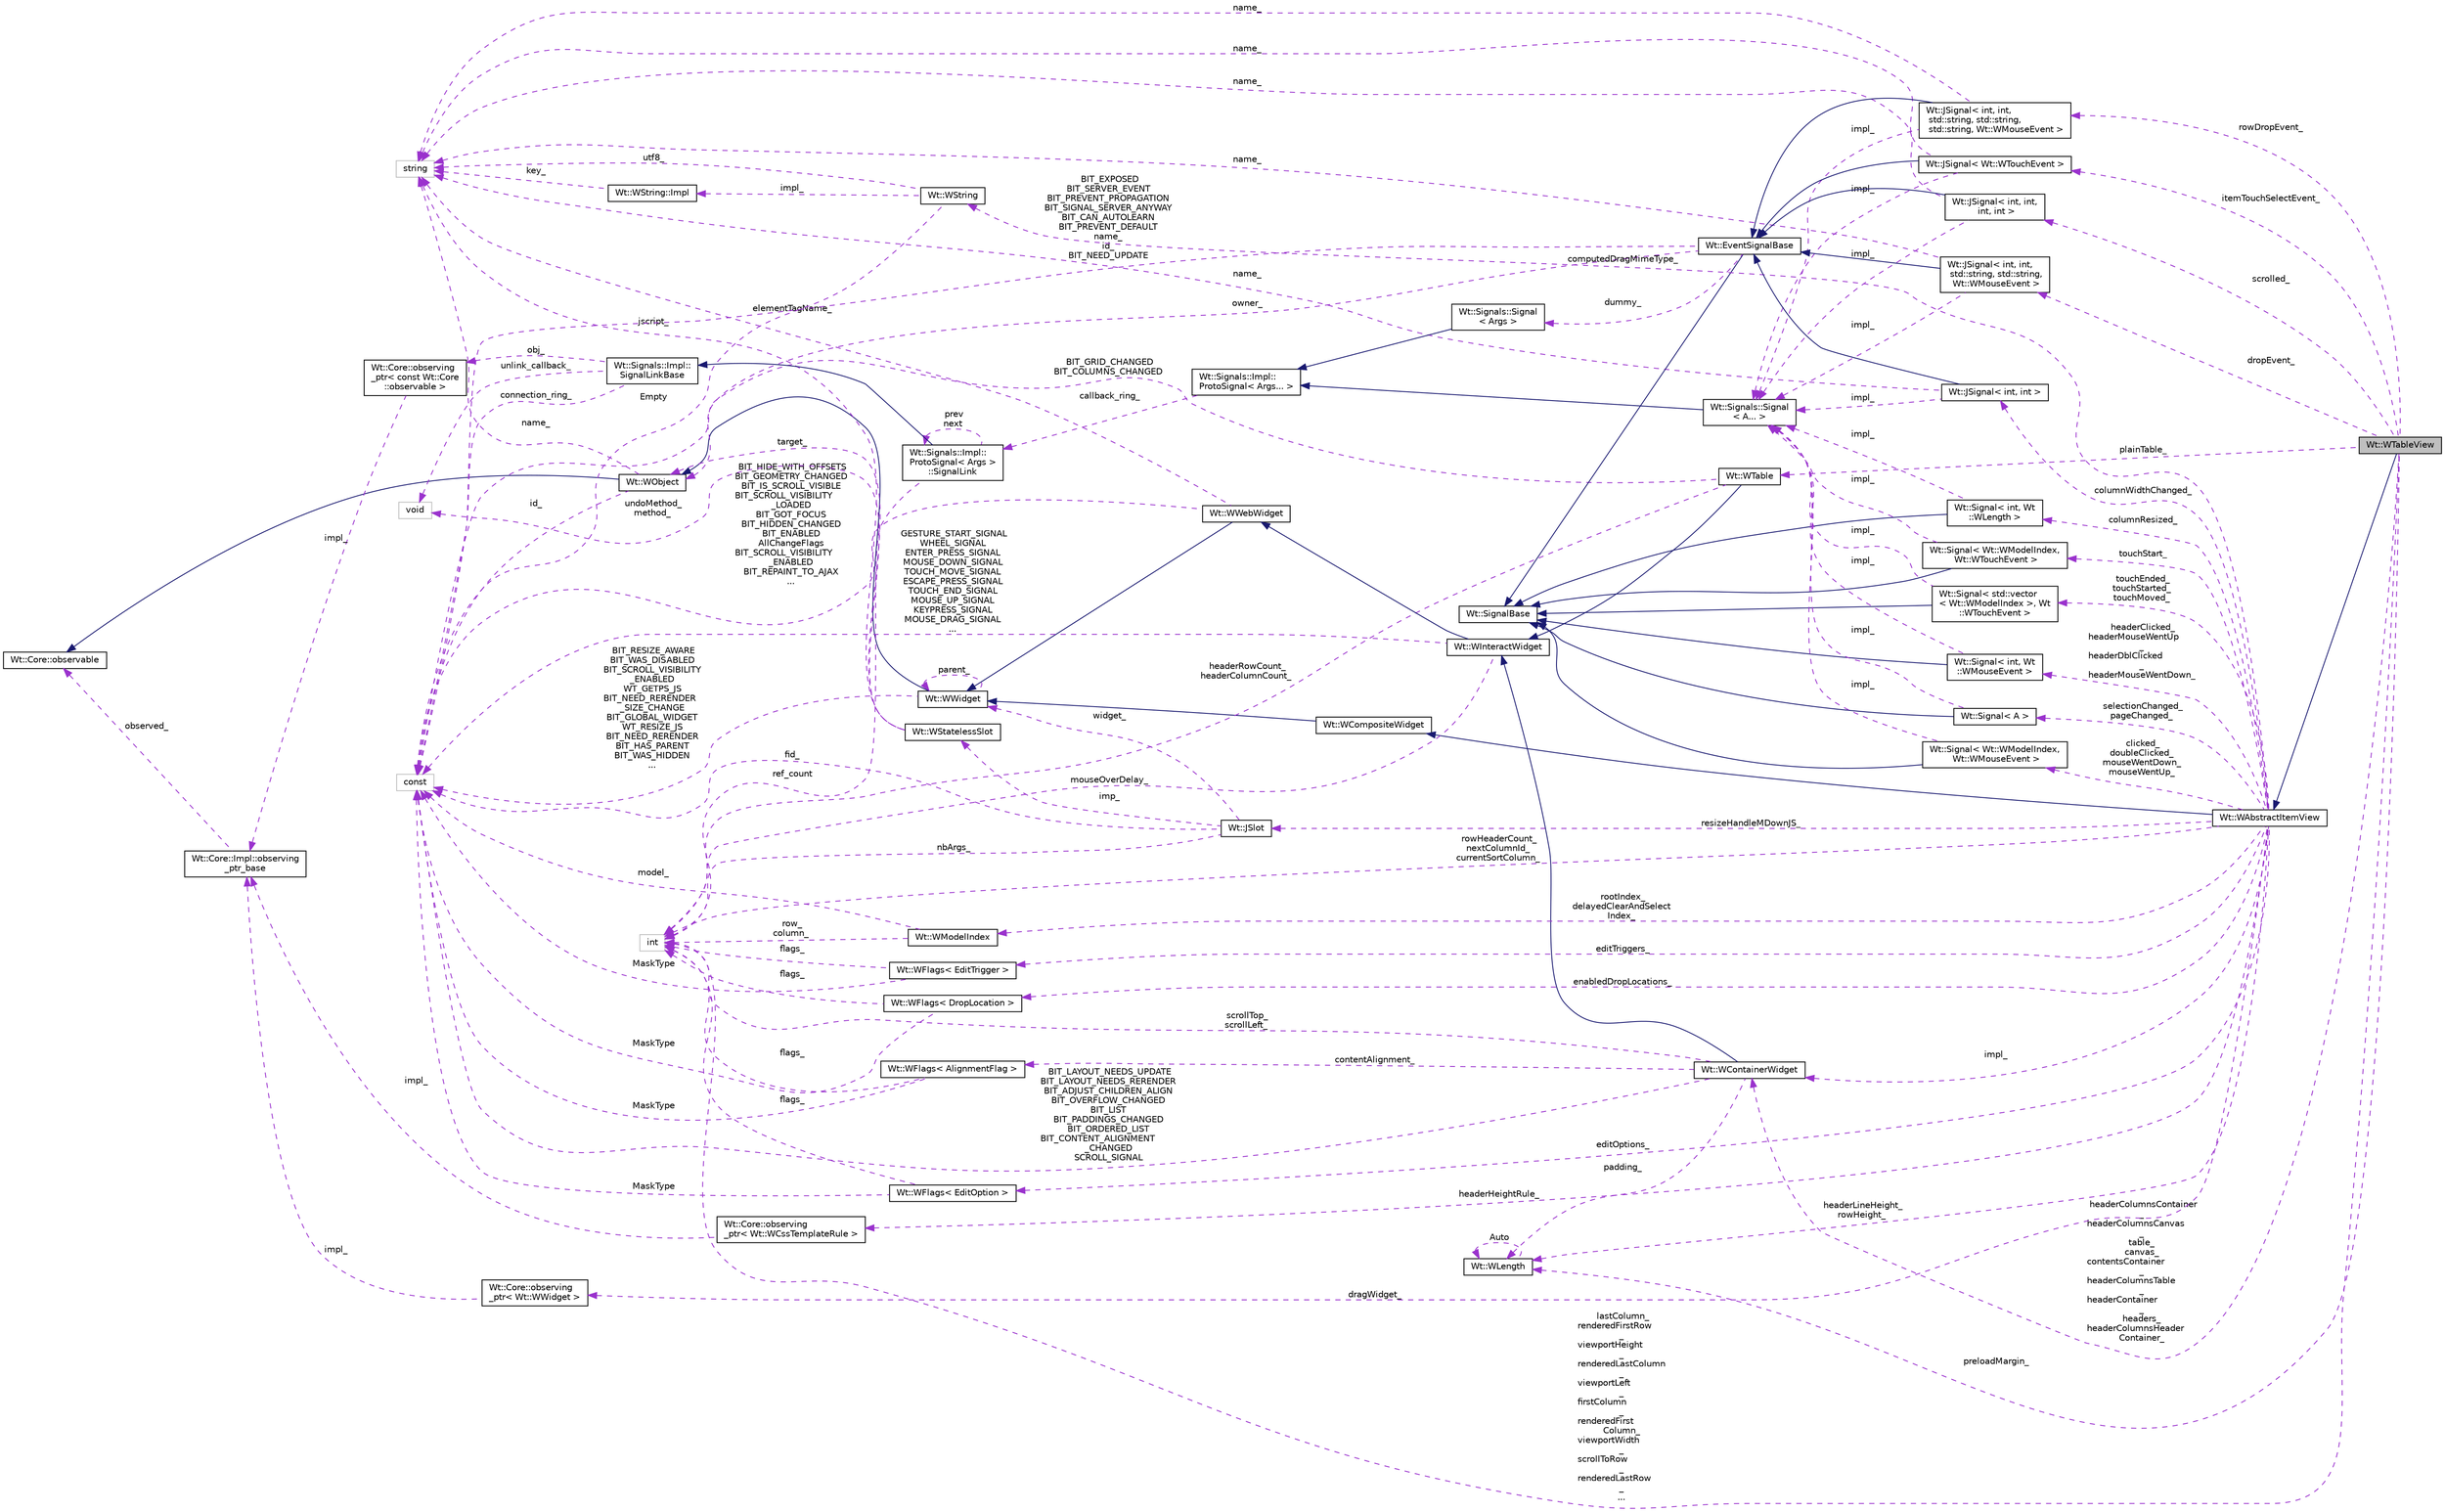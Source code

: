 digraph "Wt::WTableView"
{
 // LATEX_PDF_SIZE
  edge [fontname="Helvetica",fontsize="10",labelfontname="Helvetica",labelfontsize="10"];
  node [fontname="Helvetica",fontsize="10",shape=record];
  rankdir="LR";
  Node1 [label="Wt::WTableView",height=0.2,width=0.4,color="black", fillcolor="grey75", style="filled", fontcolor="black",tooltip="An MVC View widget for tabular data."];
  Node2 -> Node1 [dir="back",color="midnightblue",fontsize="10",style="solid",fontname="Helvetica"];
  Node2 [label="Wt::WAbstractItemView",height=0.2,width=0.4,color="black", fillcolor="white", style="filled",URL="$classWt_1_1WAbstractItemView.html",tooltip="An abstract base class for item Views."];
  Node3 -> Node2 [dir="back",color="midnightblue",fontsize="10",style="solid",fontname="Helvetica"];
  Node3 [label="Wt::WCompositeWidget",height=0.2,width=0.4,color="black", fillcolor="white", style="filled",URL="$classWt_1_1WCompositeWidget.html",tooltip="A widget that hides the implementation of composite widgets."];
  Node4 -> Node3 [dir="back",color="midnightblue",fontsize="10",style="solid",fontname="Helvetica"];
  Node4 [label="Wt::WWidget",height=0.2,width=0.4,color="black", fillcolor="white", style="filled",URL="$classWt_1_1WWidget.html",tooltip="The abstract base class for a user-interface component."];
  Node5 -> Node4 [dir="back",color="midnightblue",fontsize="10",style="solid",fontname="Helvetica"];
  Node5 [label="Wt::WObject",height=0.2,width=0.4,color="black", fillcolor="white", style="filled",URL="$classWt_1_1WObject.html",tooltip="A base class for objects that participate in the signal/slot system."];
  Node6 -> Node5 [dir="back",color="midnightblue",fontsize="10",style="solid",fontname="Helvetica"];
  Node6 [label="Wt::Core::observable",height=0.2,width=0.4,color="black", fillcolor="white", style="filled",URL="$classWt_1_1Core_1_1observable.html",tooltip="A base class for objects whose life-time can be tracked."];
  Node7 -> Node5 [dir="back",color="darkorchid3",fontsize="10",style="dashed",label=" name_" ,fontname="Helvetica"];
  Node7 [label="string",height=0.2,width=0.4,color="grey75", fillcolor="white", style="filled",tooltip=" "];
  Node8 -> Node5 [dir="back",color="darkorchid3",fontsize="10",style="dashed",label=" id_" ,fontname="Helvetica"];
  Node8 [label="const",height=0.2,width=0.4,color="grey75", fillcolor="white", style="filled",tooltip=" "];
  Node4 -> Node4 [dir="back",color="darkorchid3",fontsize="10",style="dashed",label=" parent_" ,fontname="Helvetica"];
  Node8 -> Node4 [dir="back",color="darkorchid3",fontsize="10",style="dashed",label=" BIT_RESIZE_AWARE\nBIT_WAS_DISABLED\nBIT_SCROLL_VISIBILITY\l_ENABLED\nWT_GETPS_JS\nBIT_NEED_RERENDER\l_SIZE_CHANGE\nBIT_GLOBAL_WIDGET\nWT_RESIZE_JS\nBIT_NEED_RERENDER\nBIT_HAS_PARENT\nBIT_WAS_HIDDEN\n..." ,fontname="Helvetica"];
  Node9 -> Node2 [dir="back",color="darkorchid3",fontsize="10",style="dashed",label=" selectionChanged_\npageChanged_" ,fontname="Helvetica"];
  Node9 [label="Wt::Signal\< A \>",height=0.2,width=0.4,color="black", fillcolor="white", style="filled",URL="$classWt_1_1Signal.html",tooltip="A signal that propagates events to listeners."];
  Node10 -> Node9 [dir="back",color="midnightblue",fontsize="10",style="solid",fontname="Helvetica"];
  Node10 [label="Wt::SignalBase",height=0.2,width=0.4,color="black", fillcolor="white", style="filled",URL="$classWt_1_1SignalBase.html",tooltip="Abstract base class of a signal."];
  Node11 -> Node9 [dir="back",color="darkorchid3",fontsize="10",style="dashed",label=" impl_" ,fontname="Helvetica"];
  Node11 [label="Wt::Signals::Signal\l\< A... \>",height=0.2,width=0.4,color="black", fillcolor="white", style="filled",URL="$structWt_1_1Signals_1_1Signal.html",tooltip=" "];
  Node12 -> Node11 [dir="back",color="midnightblue",fontsize="10",style="solid",fontname="Helvetica"];
  Node12 [label="Wt::Signals::Impl::\lProtoSignal\< Args... \>",height=0.2,width=0.4,color="black", fillcolor="white", style="filled",URL="$classWt_1_1Signals_1_1Impl_1_1ProtoSignal.html",tooltip=" "];
  Node13 -> Node12 [dir="back",color="darkorchid3",fontsize="10",style="dashed",label=" callback_ring_" ,fontname="Helvetica"];
  Node13 [label="Wt::Signals::Impl::\lProtoSignal\< Args \>\l::SignalLink",height=0.2,width=0.4,color="black", fillcolor="white", style="filled",URL="$structWt_1_1Signals_1_1Impl_1_1ProtoSignal_1_1SignalLink.html",tooltip=" "];
  Node14 -> Node13 [dir="back",color="midnightblue",fontsize="10",style="solid",fontname="Helvetica"];
  Node14 [label="Wt::Signals::Impl::\lSignalLinkBase",height=0.2,width=0.4,color="black", fillcolor="white", style="filled",URL="$classWt_1_1Signals_1_1Impl_1_1SignalLinkBase.html",tooltip=" "];
  Node15 -> Node14 [dir="back",color="darkorchid3",fontsize="10",style="dashed",label=" unlink_callback_" ,fontname="Helvetica"];
  Node15 [label="void",height=0.2,width=0.4,color="grey75", fillcolor="white", style="filled",tooltip=" "];
  Node16 -> Node14 [dir="back",color="darkorchid3",fontsize="10",style="dashed",label=" obj_" ,fontname="Helvetica"];
  Node16 [label="Wt::Core::observing\l_ptr\< const Wt::Core\l::observable \>",height=0.2,width=0.4,color="black", fillcolor="white", style="filled",URL="$classWt_1_1Core_1_1observing__ptr.html",tooltip=" "];
  Node17 -> Node16 [dir="back",color="darkorchid3",fontsize="10",style="dashed",label=" impl_" ,fontname="Helvetica"];
  Node17 [label="Wt::Core::Impl::observing\l_ptr_base",height=0.2,width=0.4,color="black", fillcolor="white", style="filled",URL="$structWt_1_1Core_1_1Impl_1_1observing__ptr__base.html",tooltip=" "];
  Node6 -> Node17 [dir="back",color="darkorchid3",fontsize="10",style="dashed",label=" observed_" ,fontname="Helvetica"];
  Node8 -> Node14 [dir="back",color="darkorchid3",fontsize="10",style="dashed",label=" connection_ring_" ,fontname="Helvetica"];
  Node18 -> Node13 [dir="back",color="darkorchid3",fontsize="10",style="dashed",label=" ref_count" ,fontname="Helvetica"];
  Node18 [label="int",height=0.2,width=0.4,color="grey75", fillcolor="white", style="filled",tooltip=" "];
  Node13 -> Node13 [dir="back",color="darkorchid3",fontsize="10",style="dashed",label=" prev\nnext" ,fontname="Helvetica"];
  Node19 -> Node2 [dir="back",color="darkorchid3",fontsize="10",style="dashed",label=" resizeHandleMDownJS_" ,fontname="Helvetica"];
  Node19 [label="Wt::JSlot",height=0.2,width=0.4,color="black", fillcolor="white", style="filled",URL="$classWt_1_1JSlot.html",tooltip="A slot that is only implemented in client side JavaScript code."];
  Node20 -> Node19 [dir="back",color="darkorchid3",fontsize="10",style="dashed",label=" imp_" ,fontname="Helvetica"];
  Node20 [label="Wt::WStatelessSlot",height=0.2,width=0.4,color="black", fillcolor="white", style="filled",URL="$classWt_1_1WStatelessSlot.html",tooltip=" "];
  Node5 -> Node20 [dir="back",color="darkorchid3",fontsize="10",style="dashed",label=" target_" ,fontname="Helvetica"];
  Node15 -> Node20 [dir="back",color="darkorchid3",fontsize="10",style="dashed",label=" undoMethod_\nmethod_" ,fontname="Helvetica"];
  Node7 -> Node20 [dir="back",color="darkorchid3",fontsize="10",style="dashed",label=" jscript_" ,fontname="Helvetica"];
  Node18 -> Node19 [dir="back",color="darkorchid3",fontsize="10",style="dashed",label=" nbArgs_" ,fontname="Helvetica"];
  Node4 -> Node19 [dir="back",color="darkorchid3",fontsize="10",style="dashed",label=" widget_" ,fontname="Helvetica"];
  Node8 -> Node19 [dir="back",color="darkorchid3",fontsize="10",style="dashed",label=" fid_" ,fontname="Helvetica"];
  Node21 -> Node2 [dir="back",color="darkorchid3",fontsize="10",style="dashed",label=" impl_" ,fontname="Helvetica"];
  Node21 [label="Wt::WContainerWidget",height=0.2,width=0.4,color="black", fillcolor="white", style="filled",URL="$classWt_1_1WContainerWidget.html",tooltip="A widget that holds and manages child widgets."];
  Node22 -> Node21 [dir="back",color="midnightblue",fontsize="10",style="solid",fontname="Helvetica"];
  Node22 [label="Wt::WInteractWidget",height=0.2,width=0.4,color="black", fillcolor="white", style="filled",URL="$classWt_1_1WInteractWidget.html",tooltip="An abstract widget that can receive user-interface interaction."];
  Node23 -> Node22 [dir="back",color="midnightblue",fontsize="10",style="solid",fontname="Helvetica"];
  Node23 [label="Wt::WWebWidget",height=0.2,width=0.4,color="black", fillcolor="white", style="filled",URL="$classWt_1_1WWebWidget.html",tooltip="A base class for widgets with an HTML counterpart."];
  Node4 -> Node23 [dir="back",color="midnightblue",fontsize="10",style="solid",fontname="Helvetica"];
  Node7 -> Node23 [dir="back",color="darkorchid3",fontsize="10",style="dashed",label=" elementTagName_" ,fontname="Helvetica"];
  Node8 -> Node23 [dir="back",color="darkorchid3",fontsize="10",style="dashed",label=" BIT_HIDE_WITH_OFFSETS\nBIT_GEOMETRY_CHANGED\nBIT_IS_SCROLL_VISIBLE\nBIT_SCROLL_VISIBILITY\l_LOADED\nBIT_GOT_FOCUS\nBIT_HIDDEN_CHANGED\nBIT_ENABLED\nAllChangeFlags\nBIT_SCROLL_VISIBILITY\l_ENABLED\nBIT_REPAINT_TO_AJAX\n..." ,fontname="Helvetica"];
  Node18 -> Node22 [dir="back",color="darkorchid3",fontsize="10",style="dashed",label=" mouseOverDelay_" ,fontname="Helvetica"];
  Node8 -> Node22 [dir="back",color="darkorchid3",fontsize="10",style="dashed",label=" GESTURE_START_SIGNAL\nWHEEL_SIGNAL\nENTER_PRESS_SIGNAL\nMOUSE_DOWN_SIGNAL\nTOUCH_MOVE_SIGNAL\nESCAPE_PRESS_SIGNAL\nTOUCH_END_SIGNAL\nMOUSE_UP_SIGNAL\nKEYPRESS_SIGNAL\nMOUSE_DRAG_SIGNAL\n..." ,fontname="Helvetica"];
  Node18 -> Node21 [dir="back",color="darkorchid3",fontsize="10",style="dashed",label=" scrollTop_\nscrollLeft_" ,fontname="Helvetica"];
  Node24 -> Node21 [dir="back",color="darkorchid3",fontsize="10",style="dashed",label=" contentAlignment_" ,fontname="Helvetica"];
  Node24 [label="Wt::WFlags\< AlignmentFlag \>",height=0.2,width=0.4,color="black", fillcolor="white", style="filled",URL="$classWt_1_1WFlags.html",tooltip=" "];
  Node18 -> Node24 [dir="back",color="darkorchid3",fontsize="10",style="dashed",label=" flags_" ,fontname="Helvetica"];
  Node8 -> Node24 [dir="back",color="darkorchid3",fontsize="10",style="dashed",label=" MaskType" ,fontname="Helvetica"];
  Node25 -> Node21 [dir="back",color="darkorchid3",fontsize="10",style="dashed",label=" padding_" ,fontname="Helvetica"];
  Node25 [label="Wt::WLength",height=0.2,width=0.4,color="black", fillcolor="white", style="filled",URL="$classWt_1_1WLength.html",tooltip="A value class that describes a CSS length."];
  Node25 -> Node25 [dir="back",color="darkorchid3",fontsize="10",style="dashed",label=" Auto" ,fontname="Helvetica"];
  Node8 -> Node21 [dir="back",color="darkorchid3",fontsize="10",style="dashed",label=" BIT_LAYOUT_NEEDS_UPDATE\nBIT_LAYOUT_NEEDS_RERENDER\nBIT_ADJUST_CHILDREN_ALIGN\nBIT_OVERFLOW_CHANGED\nBIT_LIST\nBIT_PADDINGS_CHANGED\nBIT_ORDERED_LIST\nBIT_CONTENT_ALIGNMENT\l_CHANGED\nSCROLL_SIGNAL" ,fontname="Helvetica"];
  Node26 -> Node2 [dir="back",color="darkorchid3",fontsize="10",style="dashed",label=" rootIndex_\ndelayedClearAndSelect\lIndex_" ,fontname="Helvetica"];
  Node26 [label="Wt::WModelIndex",height=0.2,width=0.4,color="black", fillcolor="white", style="filled",URL="$classWt_1_1WModelIndex.html",tooltip="A value class that describes an index to an item in a data model."];
  Node18 -> Node26 [dir="back",color="darkorchid3",fontsize="10",style="dashed",label=" row_\ncolumn_" ,fontname="Helvetica"];
  Node8 -> Node26 [dir="back",color="darkorchid3",fontsize="10",style="dashed",label=" model_" ,fontname="Helvetica"];
  Node27 -> Node2 [dir="back",color="darkorchid3",fontsize="10",style="dashed",label=" computedDragMimeType_" ,fontname="Helvetica"];
  Node27 [label="Wt::WString",height=0.2,width=0.4,color="black", fillcolor="white", style="filled",URL="$classWt_1_1WString.html",tooltip="A value class which describes a locale-aware unicode string."];
  Node28 -> Node27 [dir="back",color="darkorchid3",fontsize="10",style="dashed",label=" impl_" ,fontname="Helvetica"];
  Node28 [label="Wt::WString::Impl",height=0.2,width=0.4,color="black", fillcolor="white", style="filled",URL="$structWt_1_1WString_1_1Impl.html",tooltip=" "];
  Node7 -> Node28 [dir="back",color="darkorchid3",fontsize="10",style="dashed",label=" key_" ,fontname="Helvetica"];
  Node7 -> Node27 [dir="back",color="darkorchid3",fontsize="10",style="dashed",label=" utf8_" ,fontname="Helvetica"];
  Node8 -> Node27 [dir="back",color="darkorchid3",fontsize="10",style="dashed",label=" Empty" ,fontname="Helvetica"];
  Node29 -> Node2 [dir="back",color="darkorchid3",fontsize="10",style="dashed",label=" editTriggers_" ,fontname="Helvetica"];
  Node29 [label="Wt::WFlags\< EditTrigger \>",height=0.2,width=0.4,color="black", fillcolor="white", style="filled",URL="$classWt_1_1WFlags.html",tooltip=" "];
  Node18 -> Node29 [dir="back",color="darkorchid3",fontsize="10",style="dashed",label=" flags_" ,fontname="Helvetica"];
  Node8 -> Node29 [dir="back",color="darkorchid3",fontsize="10",style="dashed",label=" MaskType" ,fontname="Helvetica"];
  Node30 -> Node2 [dir="back",color="darkorchid3",fontsize="10",style="dashed",label=" dragWidget_" ,fontname="Helvetica"];
  Node30 [label="Wt::Core::observing\l_ptr\< Wt::WWidget \>",height=0.2,width=0.4,color="black", fillcolor="white", style="filled",URL="$classWt_1_1Core_1_1observing__ptr.html",tooltip=" "];
  Node17 -> Node30 [dir="back",color="darkorchid3",fontsize="10",style="dashed",label=" impl_" ,fontname="Helvetica"];
  Node31 -> Node2 [dir="back",color="darkorchid3",fontsize="10",style="dashed",label=" clicked_\ndoubleClicked_\nmouseWentDown_\nmouseWentUp_" ,fontname="Helvetica"];
  Node31 [label="Wt::Signal\< Wt::WModelIndex,\l Wt::WMouseEvent \>",height=0.2,width=0.4,color="black", fillcolor="white", style="filled",URL="$classWt_1_1Signal.html",tooltip=" "];
  Node10 -> Node31 [dir="back",color="midnightblue",fontsize="10",style="solid",fontname="Helvetica"];
  Node11 -> Node31 [dir="back",color="darkorchid3",fontsize="10",style="dashed",label=" impl_" ,fontname="Helvetica"];
  Node32 -> Node2 [dir="back",color="darkorchid3",fontsize="10",style="dashed",label=" touchEnded_\ntouchStarted_\ntouchMoved_" ,fontname="Helvetica"];
  Node32 [label="Wt::Signal\< std::vector\l\< Wt::WModelIndex \>, Wt\l::WTouchEvent \>",height=0.2,width=0.4,color="black", fillcolor="white", style="filled",URL="$classWt_1_1Signal.html",tooltip=" "];
  Node10 -> Node32 [dir="back",color="midnightblue",fontsize="10",style="solid",fontname="Helvetica"];
  Node11 -> Node32 [dir="back",color="darkorchid3",fontsize="10",style="dashed",label=" impl_" ,fontname="Helvetica"];
  Node33 -> Node2 [dir="back",color="darkorchid3",fontsize="10",style="dashed",label=" headerClicked_\nheaderMouseWentUp\l_\nheaderDblClicked\l_\nheaderMouseWentDown_" ,fontname="Helvetica"];
  Node33 [label="Wt::Signal\< int, Wt\l::WMouseEvent \>",height=0.2,width=0.4,color="black", fillcolor="white", style="filled",URL="$classWt_1_1Signal.html",tooltip=" "];
  Node10 -> Node33 [dir="back",color="midnightblue",fontsize="10",style="solid",fontname="Helvetica"];
  Node11 -> Node33 [dir="back",color="darkorchid3",fontsize="10",style="dashed",label=" impl_" ,fontname="Helvetica"];
  Node34 -> Node2 [dir="back",color="darkorchid3",fontsize="10",style="dashed",label=" headerHeightRule_" ,fontname="Helvetica"];
  Node34 [label="Wt::Core::observing\l_ptr\< Wt::WCssTemplateRule \>",height=0.2,width=0.4,color="black", fillcolor="white", style="filled",URL="$classWt_1_1Core_1_1observing__ptr.html",tooltip=" "];
  Node17 -> Node34 [dir="back",color="darkorchid3",fontsize="10",style="dashed",label=" impl_" ,fontname="Helvetica"];
  Node35 -> Node2 [dir="back",color="darkorchid3",fontsize="10",style="dashed",label=" enabledDropLocations_" ,fontname="Helvetica"];
  Node35 [label="Wt::WFlags\< DropLocation \>",height=0.2,width=0.4,color="black", fillcolor="white", style="filled",URL="$classWt_1_1WFlags.html",tooltip=" "];
  Node18 -> Node35 [dir="back",color="darkorchid3",fontsize="10",style="dashed",label=" flags_" ,fontname="Helvetica"];
  Node8 -> Node35 [dir="back",color="darkorchid3",fontsize="10",style="dashed",label=" MaskType" ,fontname="Helvetica"];
  Node18 -> Node2 [dir="back",color="darkorchid3",fontsize="10",style="dashed",label=" rowHeaderCount_\nnextColumnId_\ncurrentSortColumn_" ,fontname="Helvetica"];
  Node36 -> Node2 [dir="back",color="darkorchid3",fontsize="10",style="dashed",label=" editOptions_" ,fontname="Helvetica"];
  Node36 [label="Wt::WFlags\< EditOption \>",height=0.2,width=0.4,color="black", fillcolor="white", style="filled",URL="$classWt_1_1WFlags.html",tooltip=" "];
  Node18 -> Node36 [dir="back",color="darkorchid3",fontsize="10",style="dashed",label=" flags_" ,fontname="Helvetica"];
  Node8 -> Node36 [dir="back",color="darkorchid3",fontsize="10",style="dashed",label=" MaskType" ,fontname="Helvetica"];
  Node37 -> Node2 [dir="back",color="darkorchid3",fontsize="10",style="dashed",label=" columnWidthChanged_" ,fontname="Helvetica"];
  Node37 [label="Wt::JSignal\< int, int \>",height=0.2,width=0.4,color="black", fillcolor="white", style="filled",URL="$classWt_1_1JSignal.html",tooltip=" "];
  Node38 -> Node37 [dir="back",color="midnightblue",fontsize="10",style="solid",fontname="Helvetica"];
  Node38 [label="Wt::EventSignalBase",height=0.2,width=0.4,color="black", fillcolor="white", style="filled",URL="$classWt_1_1EventSignalBase.html",tooltip="Abstract base class of an event signal."];
  Node10 -> Node38 [dir="back",color="midnightblue",fontsize="10",style="solid",fontname="Helvetica"];
  Node5 -> Node38 [dir="back",color="darkorchid3",fontsize="10",style="dashed",label=" owner_" ,fontname="Helvetica"];
  Node39 -> Node38 [dir="back",color="darkorchid3",fontsize="10",style="dashed",label=" dummy_" ,fontname="Helvetica"];
  Node39 [label="Wt::Signals::Signal\l\< Args \>",height=0.2,width=0.4,color="black", fillcolor="white", style="filled",URL="$structWt_1_1Signals_1_1Signal.html",tooltip=" "];
  Node12 -> Node39 [dir="back",color="midnightblue",fontsize="10",style="solid",fontname="Helvetica"];
  Node8 -> Node38 [dir="back",color="darkorchid3",fontsize="10",style="dashed",label=" BIT_EXPOSED\nBIT_SERVER_EVENT\nBIT_PREVENT_PROPAGATION\nBIT_SIGNAL_SERVER_ANYWAY\nBIT_CAN_AUTOLEARN\nBIT_PREVENT_DEFAULT\nname_\nid_\nBIT_NEED_UPDATE" ,fontname="Helvetica"];
  Node7 -> Node37 [dir="back",color="darkorchid3",fontsize="10",style="dashed",label=" name_" ,fontname="Helvetica"];
  Node11 -> Node37 [dir="back",color="darkorchid3",fontsize="10",style="dashed",label=" impl_" ,fontname="Helvetica"];
  Node40 -> Node2 [dir="back",color="darkorchid3",fontsize="10",style="dashed",label=" columnResized_" ,fontname="Helvetica"];
  Node40 [label="Wt::Signal\< int, Wt\l::WLength \>",height=0.2,width=0.4,color="black", fillcolor="white", style="filled",URL="$classWt_1_1Signal.html",tooltip=" "];
  Node10 -> Node40 [dir="back",color="midnightblue",fontsize="10",style="solid",fontname="Helvetica"];
  Node11 -> Node40 [dir="back",color="darkorchid3",fontsize="10",style="dashed",label=" impl_" ,fontname="Helvetica"];
  Node41 -> Node2 [dir="back",color="darkorchid3",fontsize="10",style="dashed",label=" touchStart_" ,fontname="Helvetica"];
  Node41 [label="Wt::Signal\< Wt::WModelIndex,\l Wt::WTouchEvent \>",height=0.2,width=0.4,color="black", fillcolor="white", style="filled",URL="$classWt_1_1Signal.html",tooltip=" "];
  Node10 -> Node41 [dir="back",color="midnightblue",fontsize="10",style="solid",fontname="Helvetica"];
  Node11 -> Node41 [dir="back",color="darkorchid3",fontsize="10",style="dashed",label=" impl_" ,fontname="Helvetica"];
  Node25 -> Node2 [dir="back",color="darkorchid3",fontsize="10",style="dashed",label=" headerLineHeight_\nrowHeight_" ,fontname="Helvetica"];
  Node21 -> Node1 [dir="back",color="darkorchid3",fontsize="10",style="dashed",label=" headerColumnsContainer\l_\nheaderColumnsCanvas\l_\ntable_\ncanvas_\ncontentsContainer\l_\nheaderColumnsTable\l_\nheaderContainer\l_\nheaders_\nheaderColumnsHeader\lContainer_" ,fontname="Helvetica"];
  Node18 -> Node1 [dir="back",color="darkorchid3",fontsize="10",style="dashed",label=" lastColumn_\nrenderedFirstRow\l_\nviewportHeight\l_\nrenderedLastColumn\l_\nviewportLeft\l_\nfirstColumn\l_\nrenderedFirst\lColumn_\nviewportWidth\l_\nscrollToRow\l_\nrenderedLastRow\l_\n..." ,fontname="Helvetica"];
  Node42 -> Node1 [dir="back",color="darkorchid3",fontsize="10",style="dashed",label=" itemTouchSelectEvent_" ,fontname="Helvetica"];
  Node42 [label="Wt::JSignal\< Wt::WTouchEvent \>",height=0.2,width=0.4,color="black", fillcolor="white", style="filled",URL="$classWt_1_1JSignal.html",tooltip=" "];
  Node38 -> Node42 [dir="back",color="midnightblue",fontsize="10",style="solid",fontname="Helvetica"];
  Node7 -> Node42 [dir="back",color="darkorchid3",fontsize="10",style="dashed",label=" name_" ,fontname="Helvetica"];
  Node11 -> Node42 [dir="back",color="darkorchid3",fontsize="10",style="dashed",label=" impl_" ,fontname="Helvetica"];
  Node43 -> Node1 [dir="back",color="darkorchid3",fontsize="10",style="dashed",label=" scrolled_" ,fontname="Helvetica"];
  Node43 [label="Wt::JSignal\< int, int,\l int, int \>",height=0.2,width=0.4,color="black", fillcolor="white", style="filled",URL="$classWt_1_1JSignal.html",tooltip=" "];
  Node38 -> Node43 [dir="back",color="midnightblue",fontsize="10",style="solid",fontname="Helvetica"];
  Node7 -> Node43 [dir="back",color="darkorchid3",fontsize="10",style="dashed",label=" name_" ,fontname="Helvetica"];
  Node11 -> Node43 [dir="back",color="darkorchid3",fontsize="10",style="dashed",label=" impl_" ,fontname="Helvetica"];
  Node44 -> Node1 [dir="back",color="darkorchid3",fontsize="10",style="dashed",label=" dropEvent_" ,fontname="Helvetica"];
  Node44 [label="Wt::JSignal\< int, int,\l std::string, std::string,\l Wt::WMouseEvent \>",height=0.2,width=0.4,color="black", fillcolor="white", style="filled",URL="$classWt_1_1JSignal.html",tooltip=" "];
  Node38 -> Node44 [dir="back",color="midnightblue",fontsize="10",style="solid",fontname="Helvetica"];
  Node7 -> Node44 [dir="back",color="darkorchid3",fontsize="10",style="dashed",label=" name_" ,fontname="Helvetica"];
  Node11 -> Node44 [dir="back",color="darkorchid3",fontsize="10",style="dashed",label=" impl_" ,fontname="Helvetica"];
  Node25 -> Node1 [dir="back",color="darkorchid3",fontsize="10",style="dashed",label=" preloadMargin_" ,fontname="Helvetica"];
  Node45 -> Node1 [dir="back",color="darkorchid3",fontsize="10",style="dashed",label=" plainTable_" ,fontname="Helvetica"];
  Node45 [label="Wt::WTable",height=0.2,width=0.4,color="black", fillcolor="white", style="filled",URL="$classWt_1_1WTable.html",tooltip="A container widget which provides layout of children in a table grid."];
  Node22 -> Node45 [dir="back",color="midnightblue",fontsize="10",style="solid",fontname="Helvetica"];
  Node18 -> Node45 [dir="back",color="darkorchid3",fontsize="10",style="dashed",label=" headerRowCount_\nheaderColumnCount_" ,fontname="Helvetica"];
  Node8 -> Node45 [dir="back",color="darkorchid3",fontsize="10",style="dashed",label=" BIT_GRID_CHANGED\nBIT_COLUMNS_CHANGED" ,fontname="Helvetica"];
  Node46 -> Node1 [dir="back",color="darkorchid3",fontsize="10",style="dashed",label=" rowDropEvent_" ,fontname="Helvetica"];
  Node46 [label="Wt::JSignal\< int, int,\l std::string, std::string,\l std::string, Wt::WMouseEvent \>",height=0.2,width=0.4,color="black", fillcolor="white", style="filled",URL="$classWt_1_1JSignal.html",tooltip=" "];
  Node38 -> Node46 [dir="back",color="midnightblue",fontsize="10",style="solid",fontname="Helvetica"];
  Node7 -> Node46 [dir="back",color="darkorchid3",fontsize="10",style="dashed",label=" name_" ,fontname="Helvetica"];
  Node11 -> Node46 [dir="back",color="darkorchid3",fontsize="10",style="dashed",label=" impl_" ,fontname="Helvetica"];
}

